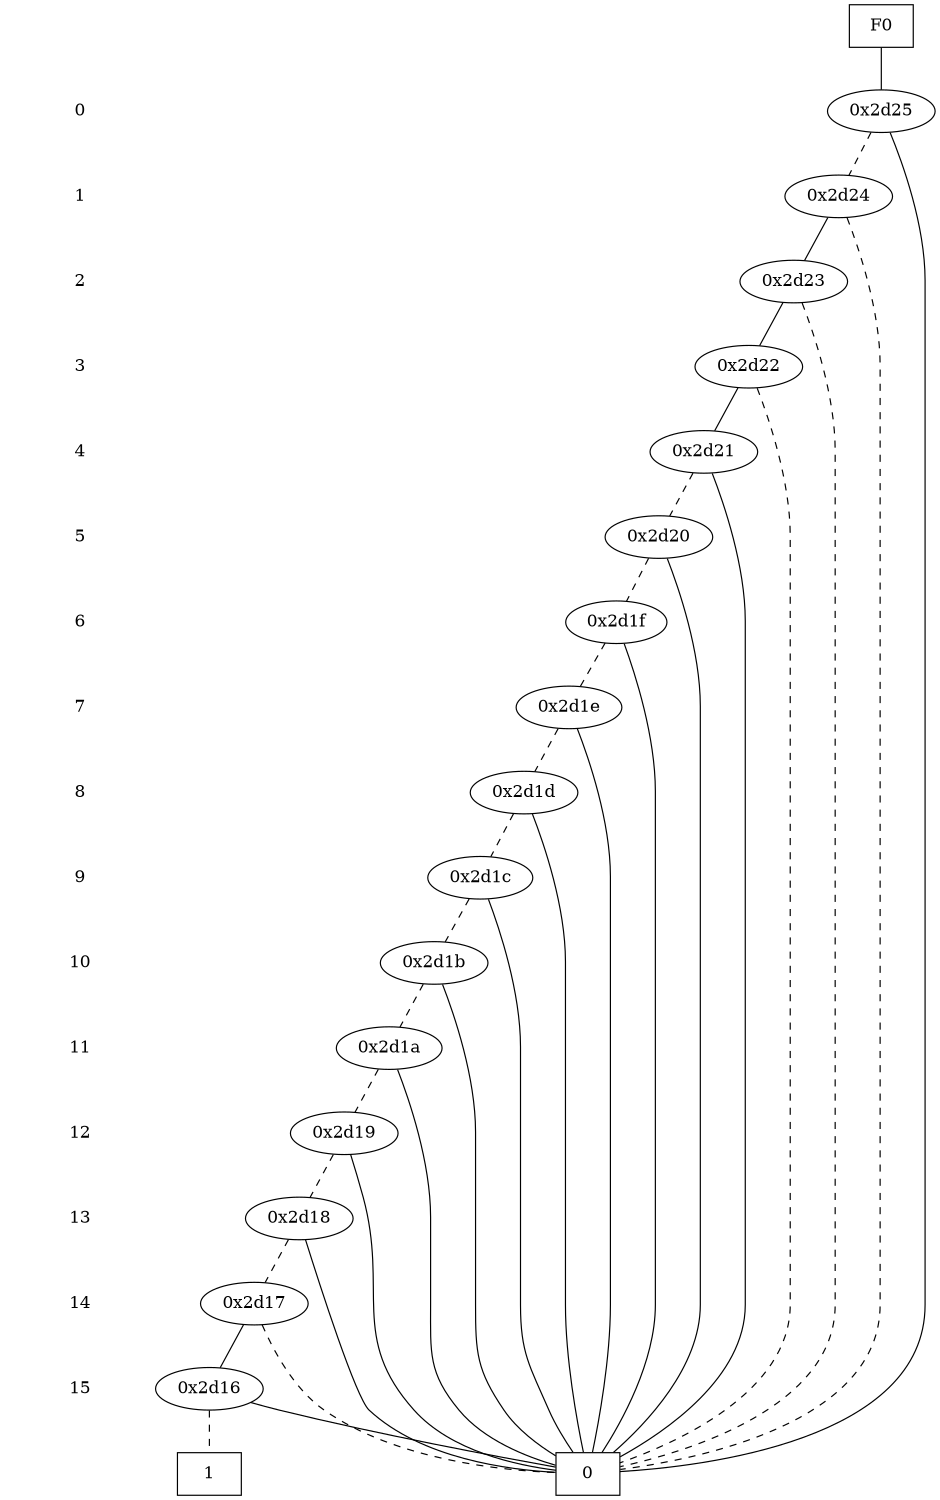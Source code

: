 digraph "DD" {
size = "7.5,10"
center = true;
edge [dir = none];
{ node [shape = plaintext];
  edge [style = invis];
  "CONST NODES" [style = invis];
" 0 " -> " 1 " -> " 2 " -> " 3 " -> " 4 " -> " 5 " -> " 6 " -> " 7 " -> " 8 " -> " 9 " -> " 10 " -> " 11 " -> " 12 " -> " 13 " -> " 14 " -> " 15 " -> "CONST NODES"; 
}
{ rank = same; node [shape = box]; edge [style = invis];
"F0"; }
{ rank = same; " 0 ";
"0x2d25";
}
{ rank = same; " 1 ";
"0x2d24";
}
{ rank = same; " 2 ";
"0x2d23";
}
{ rank = same; " 3 ";
"0x2d22";
}
{ rank = same; " 4 ";
"0x2d21";
}
{ rank = same; " 5 ";
"0x2d20";
}
{ rank = same; " 6 ";
"0x2d1f";
}
{ rank = same; " 7 ";
"0x2d1e";
}
{ rank = same; " 8 ";
"0x2d1d";
}
{ rank = same; " 9 ";
"0x2d1c";
}
{ rank = same; " 10 ";
"0x2d1b";
}
{ rank = same; " 11 ";
"0x2d1a";
}
{ rank = same; " 12 ";
"0x2d19";
}
{ rank = same; " 13 ";
"0x2d18";
}
{ rank = same; " 14 ";
"0x2d17";
}
{ rank = same; " 15 ";
"0x2d16";
}
{ rank = same; "CONST NODES";
{ node [shape = box]; "0x21eb";
"0x21ea";
}
}
"F0" -> "0x2d25" [style = solid];
"0x2d25" -> "0x21eb";
"0x2d25" -> "0x2d24" [style = dashed];
"0x2d24" -> "0x2d23";
"0x2d24" -> "0x21eb" [style = dashed];
"0x2d23" -> "0x2d22";
"0x2d23" -> "0x21eb" [style = dashed];
"0x2d22" -> "0x2d21";
"0x2d22" -> "0x21eb" [style = dashed];
"0x2d21" -> "0x21eb";
"0x2d21" -> "0x2d20" [style = dashed];
"0x2d20" -> "0x21eb";
"0x2d20" -> "0x2d1f" [style = dashed];
"0x2d1f" -> "0x21eb";
"0x2d1f" -> "0x2d1e" [style = dashed];
"0x2d1e" -> "0x21eb";
"0x2d1e" -> "0x2d1d" [style = dashed];
"0x2d1d" -> "0x21eb";
"0x2d1d" -> "0x2d1c" [style = dashed];
"0x2d1c" -> "0x21eb";
"0x2d1c" -> "0x2d1b" [style = dashed];
"0x2d1b" -> "0x21eb";
"0x2d1b" -> "0x2d1a" [style = dashed];
"0x2d1a" -> "0x21eb";
"0x2d1a" -> "0x2d19" [style = dashed];
"0x2d19" -> "0x21eb";
"0x2d19" -> "0x2d18" [style = dashed];
"0x2d18" -> "0x21eb";
"0x2d18" -> "0x2d17" [style = dashed];
"0x2d17" -> "0x2d16";
"0x2d17" -> "0x21eb" [style = dashed];
"0x2d16" -> "0x21eb";
"0x2d16" -> "0x21ea" [style = dashed];
"0x21eb" [label = "0"];
"0x21ea" [label = "1"];
}
